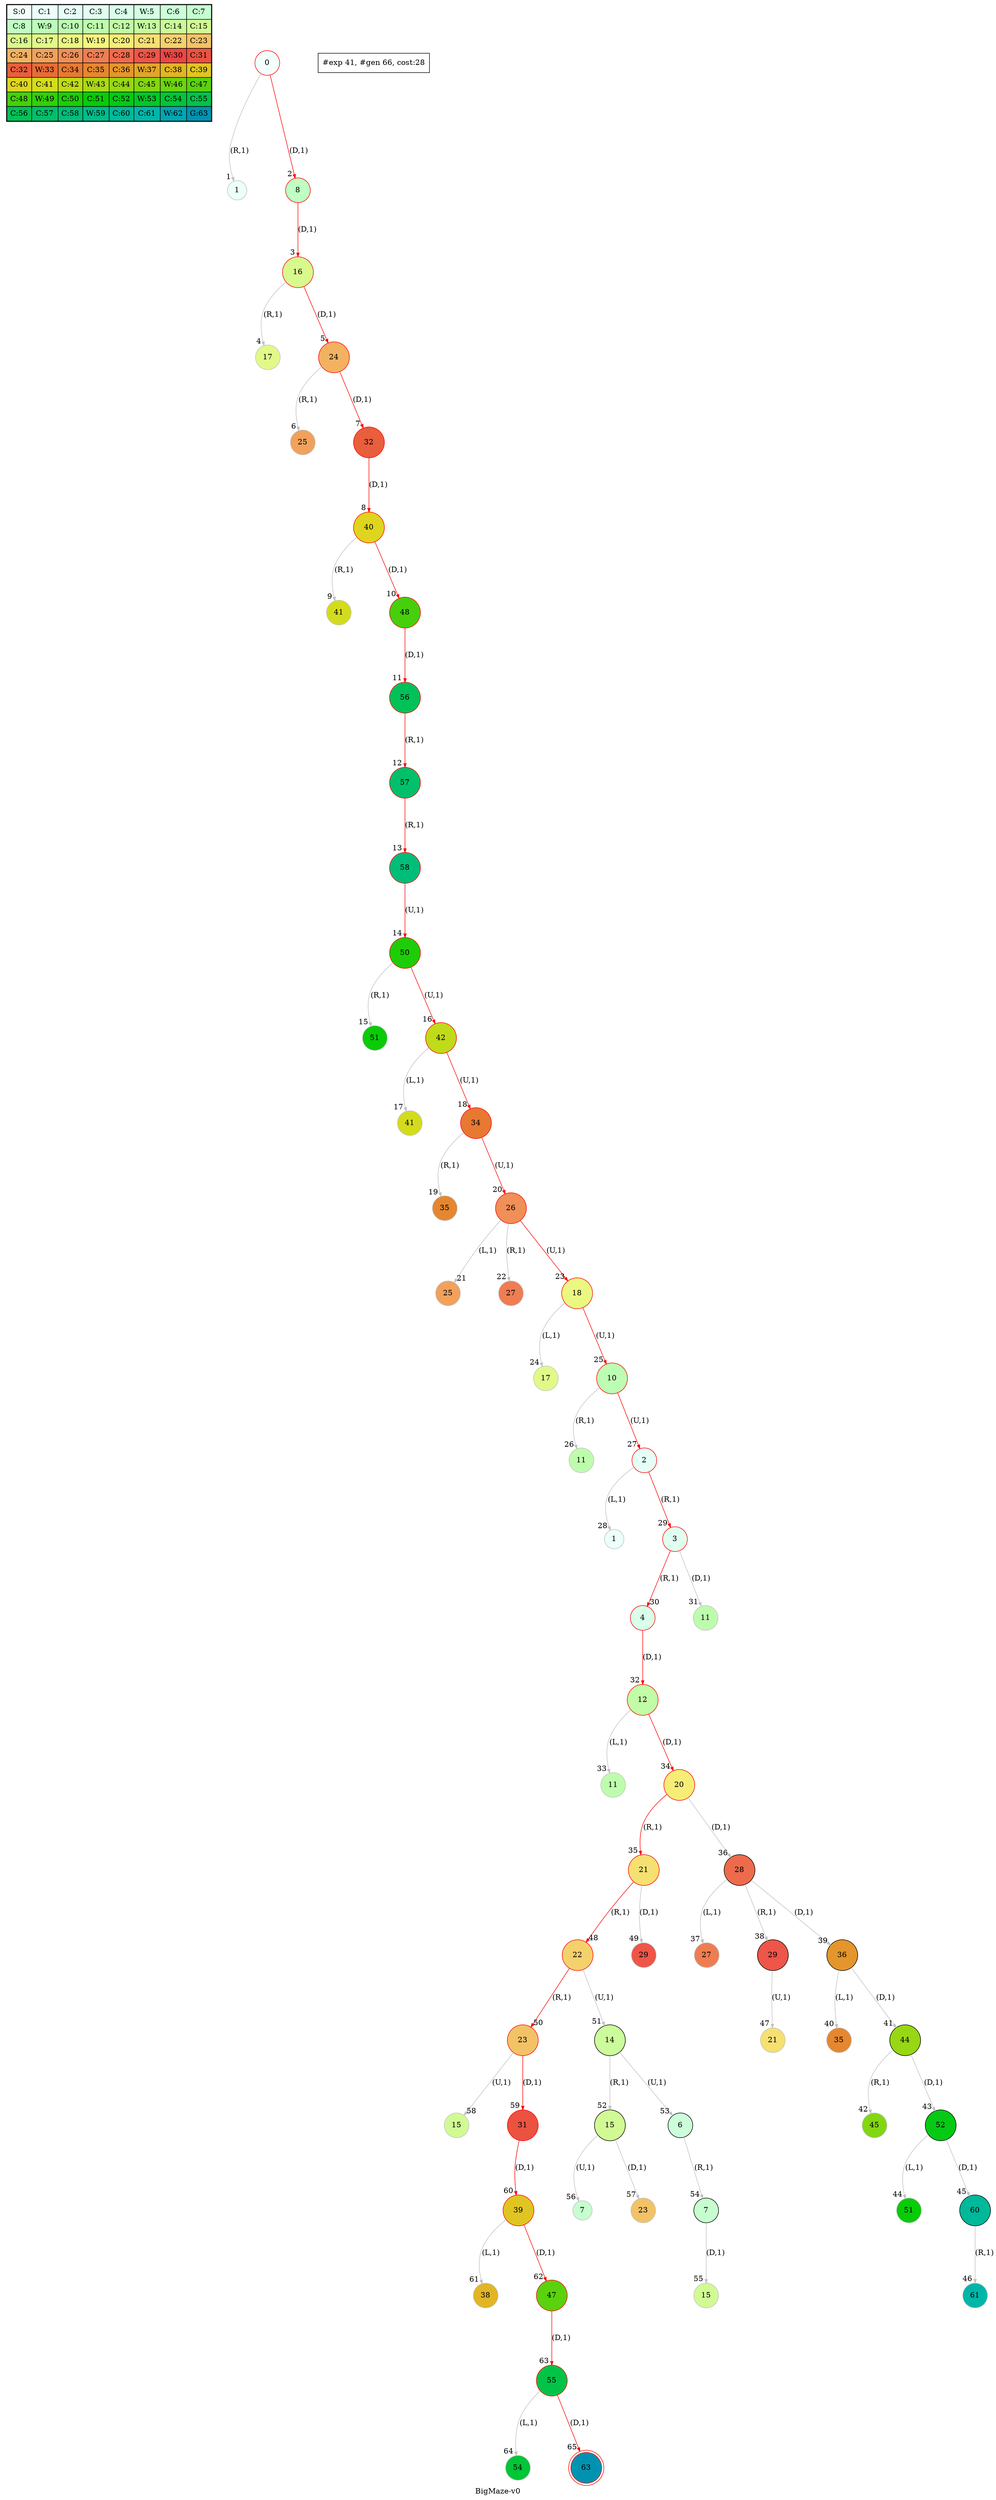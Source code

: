 digraph BigMaze { label="BigMaze-v0" nodesep=1 ranksep="1.2" node [shape=circle] edge [arrowsize=0.7] 
subgraph MAP {label=Map;map [shape=plaintext label=<<table border="1" cellpadding="5" cellspacing="0" cellborder="1"><tr><td bgcolor="0.46862745 0.04925994 0.99969645 1.        ">S:0</td><td bgcolor="0.45294118 0.07385253 0.99931706 1.        ">C:1</td><td bgcolor="0.4372549  0.09840028 0.99878599 1.        ">C:2</td><td bgcolor="0.42156863 0.12288829 0.99810333 1.        ">C:3</td><td bgcolor="0.40588235 0.1473017  0.99726917 1.        ">C:4</td><td bgcolor="0.39019608 0.17162568 0.99628365 1.        ">W:5</td><td bgcolor="0.3745098  0.19584547 0.99514692 1.        ">C:6</td><td bgcolor="0.35882353 0.21994636 0.99385914 1.        ">C:7</td></tr><tr><td bgcolor="0.34313725 0.24391372 0.99242051 1.        ">C:8</td><td bgcolor="0.32745098 0.267733   0.99083125 1.        ">W:9</td><td bgcolor="0.31176471 0.29138975 0.98909161 1.        ">C:10</td><td bgcolor="0.29607843 0.31486959 0.98720184 1.        ">C:11</td><td bgcolor="0.28039216 0.33815827 0.98516223 1.        ">C:12</td><td bgcolor="0.26470588 0.36124167 0.9829731  1.        ">W:13</td><td bgcolor="0.24901961 0.38410575 0.98063477 1.        ">C:14</td><td bgcolor="0.23333333 0.40673664 0.9781476  1.        ">C:15</td></tr><tr><td bgcolor="0.21764706 0.42912061 0.97551197 1.        ">C:16</td><td bgcolor="0.20196078 0.45124406 0.97272827 1.        ">C:17</td><td bgcolor="0.18627451 0.47309356 0.96979694 1.        ">C:18</td><td bgcolor="0.17058824 0.49465584 0.9667184  1.        ">W:19</td><td bgcolor="0.15490196 0.51591783 0.96349314 1.        ">C:20</td><td bgcolor="0.13921569 0.5368666  0.96012165 1.        ">C:21</td><td bgcolor="0.12352941 0.55748944 0.95660442 1.        ">C:22</td><td bgcolor="0.10784314 0.57777383 0.952942   1.        ">C:23</td></tr><tr><td bgcolor="0.09215686 0.59770746 0.94913494 1.        ">C:24</td><td bgcolor="0.07647059 0.61727822 0.94518383 1.        ">C:25</td><td bgcolor="0.06078431 0.63647424 0.94108925 1.        ">C:26</td><td bgcolor="0.04509804 0.65528385 0.93685184 1.        ">C:27</td><td bgcolor="0.02941176 0.67369564 0.93247223 1.        ">C:28</td><td bgcolor="0.01372549 0.69169844 0.92795109 1.        ">C:29</td><td bgcolor="0.00196078 0.70928131 0.92328911 1.        ">W:30</td><td bgcolor="0.01764706 0.72643357 0.91848699 1.        ">C:31</td></tr><tr><td bgcolor="0.03333333 0.74314483 0.91354546 1.        ">C:32</td><td bgcolor="0.04901961 0.75940492 0.90846527 1.        ">W:33</td><td bgcolor="0.06470588 0.77520398 0.9032472  1.        ">C:34</td><td bgcolor="0.08039216 0.79053241 0.89789203 1.        ">C:35</td><td bgcolor="0.09607843 0.80538092 0.89240058 1.        ">C:36</td><td bgcolor="0.11176471 0.81974048 0.88677369 1.        ">W:37</td><td bgcolor="0.12745098 0.83360239 0.88101219 1.        ">C:38</td><td bgcolor="0.14313725 0.84695821 0.87511698 1.        ">C:39</td></tr><tr><td bgcolor="0.15882353 0.85979985 0.86908895 1.        ">C:40</td><td bgcolor="0.1745098  0.87211951 0.862929   1.        ">C:41</td><td bgcolor="0.19019608 0.88390971 0.85663808 1.        ">C:42</td><td bgcolor="0.20588235 0.89516329 0.85021714 1.        ">W:43</td><td bgcolor="0.22156863 0.90587342 0.84366715 1.        ">C:44</td><td bgcolor="0.2372549  0.9160336  0.83698911 1.        ">C:45</td><td bgcolor="0.25294118 0.92563766 0.83018403 1.        ">W:46</td><td bgcolor="0.26862745 0.93467977 0.82325295 1.        ">C:47</td></tr><tr><td bgcolor="0.28431373 0.94315443 0.81619691 1.        ">C:48</td><td bgcolor="0.3        0.95105652 0.80901699 1.        ">W:49</td><td bgcolor="0.31568627 0.95838122 0.80171428 1.        ">C:50</td><td bgcolor="0.33137255 0.96512409 0.79428989 1.        ">C:51</td><td bgcolor="0.34705882 0.97128103 0.78674494 1.        ">C:52</td><td bgcolor="0.3627451  0.97684832 0.77908057 1.        ">W:53</td><td bgcolor="0.37843137 0.98182256 0.77129796 1.        ">C:54</td><td bgcolor="0.39411765 0.98620075 0.76339828 1.        ">C:55</td></tr><tr><td bgcolor="0.40980392 0.98998021 0.75538273 1.        ">C:56</td><td bgcolor="0.4254902  0.99315867 0.74725253 1.        ">C:57</td><td bgcolor="0.44117647 0.99573418 0.73900892 1.        ">C:58</td><td bgcolor="0.45686275 0.99770518 0.73065313 1.        ">W:59</td><td bgcolor="0.47254902 0.99907048 0.72218645 1.        ">C:60</td><td bgcolor="0.48823529 0.99982925 0.71361015 1.        ">C:61</td><td bgcolor="0.51176471 0.99982925 0.70054304 1.        ">W:62</td><td bgcolor="0.52745098 0.99907048 0.69169844 1.        ">G:63</td></tr></table>>]} 
"0_0" [label=0 style=filled color=grey fillcolor="0.46862745 0.04925994 0.99969645 1.        " ];  
"0_0" [label=" 0 " style=filled color=black color=red fillcolor="0.46862745 0.04925994 0.99969645 1.        " ];  "0_0.1-1" [label=1 style=filled color=grey fillcolor="0.45294118 0.07385253 0.99931706 1.        " ];   "0_0" -> "0_0.1-1" [label="(R,1)" headlabel=" 1 " color=grey ]; 
"0_0.8-3" [label=8 style=filled color=grey color=red fillcolor="0.34313725 0.24391372 0.99242051 1.        " ];   "0_0" -> "0_0.8-3" [label="(D,1)" headlabel=" 2 " color=grey color=red ]; 
"0_0.8-3" [label=" 8 " style=filled color=black color=red fillcolor="0.34313725 0.24391372 0.99242051 1.        " ];  "0_0.8.16-3" [label=16 style=filled color=grey color=red fillcolor="0.21764706 0.42912061 0.97551197 1.        " ];   "0_0.8-3" -> "0_0.8.16-3" [label="(D,1)" headlabel=" 3 " color=grey color=red ]; 
"0_0.8.16-3" [label=" 16 " style=filled color=black color=red fillcolor="0.21764706 0.42912061 0.97551197 1.        " ];  "0_0.8.16.17-1" [label=17 style=filled color=grey fillcolor="0.20196078 0.45124406 0.97272827 1.        " ];   "0_0.8.16-3" -> "0_0.8.16.17-1" [label="(R,1)" headlabel=" 4 " color=grey ]; 
"0_0.8.16.24-3" [label=24 style=filled color=grey color=red fillcolor="0.09215686 0.59770746 0.94913494 1.        " ];   "0_0.8.16-3" -> "0_0.8.16.24-3" [label="(D,1)" headlabel=" 5 " color=grey color=red ]; 
"0_0.8.16.24-3" [label=" 24 " style=filled color=black color=red fillcolor="0.09215686 0.59770746 0.94913494 1.        " ];  "0_0.8.16.24.25-1" [label=25 style=filled color=grey fillcolor="0.07647059 0.61727822 0.94518383 1.        " ];   "0_0.8.16.24-3" -> "0_0.8.16.24.25-1" [label="(R,1)" headlabel=" 6 " color=grey ]; 
"0_0.8.16.24.32-3" [label=32 style=filled color=grey color=red fillcolor="0.03333333 0.74314483 0.91354546 1.        " ];   "0_0.8.16.24-3" -> "0_0.8.16.24.32-3" [label="(D,1)" headlabel=" 7 " color=grey color=red ]; 
"0_0.8.16.24.32-3" [label=" 32 " style=filled color=black color=red fillcolor="0.03333333 0.74314483 0.91354546 1.        " ];  "0_0.8.16.24.32.40-3" [label=40 style=filled color=grey color=red fillcolor="0.15882353 0.85979985 0.86908895 1.        " ];   "0_0.8.16.24.32-3" -> "0_0.8.16.24.32.40-3" [label="(D,1)" headlabel=" 8 " color=grey color=red ]; 
"0_0.8.16.24.32.40-3" [label=" 40 " style=filled color=black color=red fillcolor="0.15882353 0.85979985 0.86908895 1.        " ];  "0_0.8.16.24.32.40.41-1" [label=41 style=filled color=grey fillcolor="0.1745098  0.87211951 0.862929   1.        " ];   "0_0.8.16.24.32.40-3" -> "0_0.8.16.24.32.40.41-1" [label="(R,1)" headlabel=" 9 " color=grey ]; 
"0_0.8.16.24.32.40.48-3" [label=48 style=filled color=grey color=red fillcolor="0.28431373 0.94315443 0.81619691 1.        " ];   "0_0.8.16.24.32.40-3" -> "0_0.8.16.24.32.40.48-3" [label="(D,1)" headlabel=" 10 " color=grey color=red ]; 
"0_0.8.16.24.32.40.48-3" [label=" 48 " style=filled color=black color=red fillcolor="0.28431373 0.94315443 0.81619691 1.        " ];  "0_0.8.16.24.32.40.48.56-3" [label=56 style=filled color=grey color=red fillcolor="0.40980392 0.98998021 0.75538273 1.        " ];   "0_0.8.16.24.32.40.48-3" -> "0_0.8.16.24.32.40.48.56-3" [label="(D,1)" headlabel=" 11 " color=grey color=red ]; 
"0_0.8.16.24.32.40.48.56-3" [label=" 56 " style=filled color=black color=red fillcolor="0.40980392 0.98998021 0.75538273 1.        " ];  "0_0.8.16.24.32.40.48.56.57-1" [label=57 style=filled color=grey color=red fillcolor="0.4254902  0.99315867 0.74725253 1.        " ];   "0_0.8.16.24.32.40.48.56-3" -> "0_0.8.16.24.32.40.48.56.57-1" [label="(R,1)" headlabel=" 12 " color=grey color=red ]; 
"0_0.8.16.24.32.40.48.56.57-1" [label=" 57 " style=filled color=black color=red fillcolor="0.4254902  0.99315867 0.74725253 1.        " ];  "0_0.8.16.24.32.40.48.56.57.58-1" [label=58 style=filled color=grey color=red fillcolor="0.44117647 0.99573418 0.73900892 1.        " ];   "0_0.8.16.24.32.40.48.56.57-1" -> "0_0.8.16.24.32.40.48.56.57.58-1" [label="(R,1)" headlabel=" 13 " color=grey color=red ]; 
"0_0.8.16.24.32.40.48.56.57.58-1" [label=" 58 " style=filled color=black color=red fillcolor="0.44117647 0.99573418 0.73900892 1.        " ];  "0_0.8.16.24.32.40.48.56.57.58.50-2" [label=50 style=filled color=grey color=red fillcolor="0.31568627 0.95838122 0.80171428 1.        " ];   "0_0.8.16.24.32.40.48.56.57.58-1" -> "0_0.8.16.24.32.40.48.56.57.58.50-2" [label="(U,1)" headlabel=" 14 " color=grey color=red ]; 
"0_0.8.16.24.32.40.48.56.57.58.50-2" [label=" 50 " style=filled color=black color=red fillcolor="0.31568627 0.95838122 0.80171428 1.        " ];  "0_0.8.16.24.32.40.48.56.57.58.50.51-1" [label=51 style=filled color=grey fillcolor="0.33137255 0.96512409 0.79428989 1.        " ];   "0_0.8.16.24.32.40.48.56.57.58.50-2" -> "0_0.8.16.24.32.40.48.56.57.58.50.51-1" [label="(R,1)" headlabel=" 15 " color=grey ]; 
"0_0.8.16.24.32.40.48.56.57.58.50.42-2" [label=42 style=filled color=grey color=red fillcolor="0.19019608 0.88390971 0.85663808 1.        " ];   "0_0.8.16.24.32.40.48.56.57.58.50-2" -> "0_0.8.16.24.32.40.48.56.57.58.50.42-2" [label="(U,1)" headlabel=" 16 " color=grey color=red ]; 
"0_0.8.16.24.32.40.48.56.57.58.50.42-2" [label=" 42 " style=filled color=black color=red fillcolor="0.19019608 0.88390971 0.85663808 1.        " ];  "0_0.8.16.24.32.40.48.56.57.58.50.42.41-0" [label=41 style=filled color=grey fillcolor="0.1745098  0.87211951 0.862929   1.        " ];   "0_0.8.16.24.32.40.48.56.57.58.50.42-2" -> "0_0.8.16.24.32.40.48.56.57.58.50.42.41-0" [label="(L,1)" headlabel=" 17 " color=grey ]; 
"0_0.8.16.24.32.40.48.56.57.58.50.42.34-2" [label=34 style=filled color=grey color=red fillcolor="0.06470588 0.77520398 0.9032472  1.        " ];   "0_0.8.16.24.32.40.48.56.57.58.50.42-2" -> "0_0.8.16.24.32.40.48.56.57.58.50.42.34-2" [label="(U,1)" headlabel=" 18 " color=grey color=red ]; 
"0_0.8.16.24.32.40.48.56.57.58.50.42.34-2" [label=" 34 " style=filled color=black color=red fillcolor="0.06470588 0.77520398 0.9032472  1.        " ];  "0_0.8.16.24.32.40.48.56.57.58.50.42.34.35-1" [label=35 style=filled color=grey fillcolor="0.08039216 0.79053241 0.89789203 1.        " ];   "0_0.8.16.24.32.40.48.56.57.58.50.42.34-2" -> "0_0.8.16.24.32.40.48.56.57.58.50.42.34.35-1" [label="(R,1)" headlabel=" 19 " color=grey ]; 
"0_0.8.16.24.32.40.48.56.57.58.50.42.34.26-2" [label=26 style=filled color=grey color=red fillcolor="0.06078431 0.63647424 0.94108925 1.        " ];   "0_0.8.16.24.32.40.48.56.57.58.50.42.34-2" -> "0_0.8.16.24.32.40.48.56.57.58.50.42.34.26-2" [label="(U,1)" headlabel=" 20 " color=grey color=red ]; 
"0_0.8.16.24.32.40.48.56.57.58.50.42.34.26-2" [label=" 26 " style=filled color=black color=red fillcolor="0.06078431 0.63647424 0.94108925 1.        " ];  "0_0.8.16.24.32.40.48.56.57.58.50.42.34.26.25-0" [label=25 style=filled color=grey fillcolor="0.07647059 0.61727822 0.94518383 1.        " ];   "0_0.8.16.24.32.40.48.56.57.58.50.42.34.26-2" -> "0_0.8.16.24.32.40.48.56.57.58.50.42.34.26.25-0" [label="(L,1)" headlabel=" 21 " color=grey ]; 
"0_0.8.16.24.32.40.48.56.57.58.50.42.34.26.27-1" [label=27 style=filled color=grey fillcolor="0.04509804 0.65528385 0.93685184 1.        " ];   "0_0.8.16.24.32.40.48.56.57.58.50.42.34.26-2" -> "0_0.8.16.24.32.40.48.56.57.58.50.42.34.26.27-1" [label="(R,1)" headlabel=" 22 " color=grey ]; 
"0_0.8.16.24.32.40.48.56.57.58.50.42.34.26.18-2" [label=18 style=filled color=grey color=red fillcolor="0.18627451 0.47309356 0.96979694 1.        " ];   "0_0.8.16.24.32.40.48.56.57.58.50.42.34.26-2" -> "0_0.8.16.24.32.40.48.56.57.58.50.42.34.26.18-2" [label="(U,1)" headlabel=" 23 " color=grey color=red ]; 
"0_0.8.16.24.32.40.48.56.57.58.50.42.34.26.18-2" [label=" 18 " style=filled color=black color=red fillcolor="0.18627451 0.47309356 0.96979694 1.        " ];  "0_0.8.16.24.32.40.48.56.57.58.50.42.34.26.18.17-0" [label=17 style=filled color=grey fillcolor="0.20196078 0.45124406 0.97272827 1.        " ];   "0_0.8.16.24.32.40.48.56.57.58.50.42.34.26.18-2" -> "0_0.8.16.24.32.40.48.56.57.58.50.42.34.26.18.17-0" [label="(L,1)" headlabel=" 24 " color=grey ]; 
"0_0.8.16.24.32.40.48.56.57.58.50.42.34.26.18.10-2" [label=10 style=filled color=grey color=red fillcolor="0.31176471 0.29138975 0.98909161 1.        " ];   "0_0.8.16.24.32.40.48.56.57.58.50.42.34.26.18-2" -> "0_0.8.16.24.32.40.48.56.57.58.50.42.34.26.18.10-2" [label="(U,1)" headlabel=" 25 " color=grey color=red ]; 
"0_0.8.16.24.32.40.48.56.57.58.50.42.34.26.18.10-2" [label=" 10 " style=filled color=black color=red fillcolor="0.31176471 0.29138975 0.98909161 1.        " ];  "0_0.8.16.24.32.40.48.56.57.58.50.42.34.26.18.10.11-1" [label=11 style=filled color=grey fillcolor="0.29607843 0.31486959 0.98720184 1.        " ];   "0_0.8.16.24.32.40.48.56.57.58.50.42.34.26.18.10-2" -> "0_0.8.16.24.32.40.48.56.57.58.50.42.34.26.18.10.11-1" [label="(R,1)" headlabel=" 26 " color=grey ]; 
"0_0.8.16.24.32.40.48.56.57.58.50.42.34.26.18.10.2-2" [label=2 style=filled color=grey color=red fillcolor="0.4372549  0.09840028 0.99878599 1.        " ];   "0_0.8.16.24.32.40.48.56.57.58.50.42.34.26.18.10-2" -> "0_0.8.16.24.32.40.48.56.57.58.50.42.34.26.18.10.2-2" [label="(U,1)" headlabel=" 27 " color=grey color=red ]; 
"0_0.8.16.24.32.40.48.56.57.58.50.42.34.26.18.10.2-2" [label=" 2 " style=filled color=black color=red fillcolor="0.4372549  0.09840028 0.99878599 1.        " ];  "0_0.8.16.24.32.40.48.56.57.58.50.42.34.26.18.10.2.1-0" [label=1 style=filled color=grey fillcolor="0.45294118 0.07385253 0.99931706 1.        " ];   "0_0.8.16.24.32.40.48.56.57.58.50.42.34.26.18.10.2-2" -> "0_0.8.16.24.32.40.48.56.57.58.50.42.34.26.18.10.2.1-0" [label="(L,1)" headlabel=" 28 " color=grey ]; 
"0_0.8.16.24.32.40.48.56.57.58.50.42.34.26.18.10.2.3-1" [label=3 style=filled color=grey color=red fillcolor="0.42156863 0.12288829 0.99810333 1.        " ];   "0_0.8.16.24.32.40.48.56.57.58.50.42.34.26.18.10.2-2" -> "0_0.8.16.24.32.40.48.56.57.58.50.42.34.26.18.10.2.3-1" [label="(R,1)" headlabel=" 29 " color=grey color=red ]; 
"0_0.8.16.24.32.40.48.56.57.58.50.42.34.26.18.10.2.3-1" [label=" 3 " style=filled color=black color=red fillcolor="0.42156863 0.12288829 0.99810333 1.        " ];  "0_0.8.16.24.32.40.48.56.57.58.50.42.34.26.18.10.2.3.4-1" [label=4 style=filled color=grey color=red fillcolor="0.40588235 0.1473017  0.99726917 1.        " ];   "0_0.8.16.24.32.40.48.56.57.58.50.42.34.26.18.10.2.3-1" -> "0_0.8.16.24.32.40.48.56.57.58.50.42.34.26.18.10.2.3.4-1" [label="(R,1)" headlabel=" 30 " color=grey color=red ]; 
"0_0.8.16.24.32.40.48.56.57.58.50.42.34.26.18.10.2.3.11-3" [label=11 style=filled color=grey fillcolor="0.29607843 0.31486959 0.98720184 1.        " ];   "0_0.8.16.24.32.40.48.56.57.58.50.42.34.26.18.10.2.3-1" -> "0_0.8.16.24.32.40.48.56.57.58.50.42.34.26.18.10.2.3.11-3" [label="(D,1)" headlabel=" 31 " color=grey ]; 
"0_0.8.16.24.32.40.48.56.57.58.50.42.34.26.18.10.2.3.4-1" [label=" 4 " style=filled color=black color=red fillcolor="0.40588235 0.1473017  0.99726917 1.        " ];  "0_0.8.16.24.32.40.48.56.57.58.50.42.34.26.18.10.2.3.4.12-3" [label=12 style=filled color=grey color=red fillcolor="0.28039216 0.33815827 0.98516223 1.        " ];   "0_0.8.16.24.32.40.48.56.57.58.50.42.34.26.18.10.2.3.4-1" -> "0_0.8.16.24.32.40.48.56.57.58.50.42.34.26.18.10.2.3.4.12-3" [label="(D,1)" headlabel=" 32 " color=grey color=red ]; 
"0_0.8.16.24.32.40.48.56.57.58.50.42.34.26.18.10.2.3.4.12-3" [label=" 12 " style=filled color=black color=red fillcolor="0.28039216 0.33815827 0.98516223 1.        " ];  "0_0.8.16.24.32.40.48.56.57.58.50.42.34.26.18.10.2.3.4.12.11-0" [label=11 style=filled color=grey fillcolor="0.29607843 0.31486959 0.98720184 1.        " ];   "0_0.8.16.24.32.40.48.56.57.58.50.42.34.26.18.10.2.3.4.12-3" -> "0_0.8.16.24.32.40.48.56.57.58.50.42.34.26.18.10.2.3.4.12.11-0" [label="(L,1)" headlabel=" 33 " color=grey ]; 
"0_0.8.16.24.32.40.48.56.57.58.50.42.34.26.18.10.2.3.4.12.20-3" [label=20 style=filled color=grey color=red fillcolor="0.15490196 0.51591783 0.96349314 1.        " ];   "0_0.8.16.24.32.40.48.56.57.58.50.42.34.26.18.10.2.3.4.12-3" -> "0_0.8.16.24.32.40.48.56.57.58.50.42.34.26.18.10.2.3.4.12.20-3" [label="(D,1)" headlabel=" 34 " color=grey color=red ]; 
"0_0.8.16.24.32.40.48.56.57.58.50.42.34.26.18.10.2.3.4.12.20-3" [label=" 20 " style=filled color=black color=red fillcolor="0.15490196 0.51591783 0.96349314 1.        " ];  "0_0.8.16.24.32.40.48.56.57.58.50.42.34.26.18.10.2.3.4.12.20.21-1" [label=21 style=filled color=grey color=red fillcolor="0.13921569 0.5368666  0.96012165 1.        " ];   "0_0.8.16.24.32.40.48.56.57.58.50.42.34.26.18.10.2.3.4.12.20-3" -> "0_0.8.16.24.32.40.48.56.57.58.50.42.34.26.18.10.2.3.4.12.20.21-1" [label="(R,1)" headlabel=" 35 " color=grey color=red ]; 
"0_0.8.16.24.32.40.48.56.57.58.50.42.34.26.18.10.2.3.4.12.20.28-3" [label=28 style=filled color=grey fillcolor="0.02941176 0.67369564 0.93247223 1.        " ];   "0_0.8.16.24.32.40.48.56.57.58.50.42.34.26.18.10.2.3.4.12.20-3" -> "0_0.8.16.24.32.40.48.56.57.58.50.42.34.26.18.10.2.3.4.12.20.28-3" [label="(D,1)" headlabel=" 36 " color=grey ]; 
"0_0.8.16.24.32.40.48.56.57.58.50.42.34.26.18.10.2.3.4.12.20.28-3" [label=" 28 " style=filled color=black fillcolor="0.02941176 0.67369564 0.93247223 1.        " ];  "0_0.8.16.24.32.40.48.56.57.58.50.42.34.26.18.10.2.3.4.12.20.28.27-0" [label=27 style=filled color=grey fillcolor="0.04509804 0.65528385 0.93685184 1.        " ];   "0_0.8.16.24.32.40.48.56.57.58.50.42.34.26.18.10.2.3.4.12.20.28-3" -> "0_0.8.16.24.32.40.48.56.57.58.50.42.34.26.18.10.2.3.4.12.20.28.27-0" [label="(L,1)" headlabel=" 37 " color=grey ]; 
"0_0.8.16.24.32.40.48.56.57.58.50.42.34.26.18.10.2.3.4.12.20.28.29-1" [label=29 style=filled color=grey fillcolor="0.01372549 0.69169844 0.92795109 1.        " ];   "0_0.8.16.24.32.40.48.56.57.58.50.42.34.26.18.10.2.3.4.12.20.28-3" -> "0_0.8.16.24.32.40.48.56.57.58.50.42.34.26.18.10.2.3.4.12.20.28.29-1" [label="(R,1)" headlabel=" 38 " color=grey ]; 
"0_0.8.16.24.32.40.48.56.57.58.50.42.34.26.18.10.2.3.4.12.20.28.36-3" [label=36 style=filled color=grey fillcolor="0.09607843 0.80538092 0.89240058 1.        " ];   "0_0.8.16.24.32.40.48.56.57.58.50.42.34.26.18.10.2.3.4.12.20.28-3" -> "0_0.8.16.24.32.40.48.56.57.58.50.42.34.26.18.10.2.3.4.12.20.28.36-3" [label="(D,1)" headlabel=" 39 " color=grey ]; 
"0_0.8.16.24.32.40.48.56.57.58.50.42.34.26.18.10.2.3.4.12.20.28.36-3" [label=" 36 " style=filled color=black fillcolor="0.09607843 0.80538092 0.89240058 1.        " ];  "0_0.8.16.24.32.40.48.56.57.58.50.42.34.26.18.10.2.3.4.12.20.28.36.35-0" [label=35 style=filled color=grey fillcolor="0.08039216 0.79053241 0.89789203 1.        " ];   "0_0.8.16.24.32.40.48.56.57.58.50.42.34.26.18.10.2.3.4.12.20.28.36-3" -> "0_0.8.16.24.32.40.48.56.57.58.50.42.34.26.18.10.2.3.4.12.20.28.36.35-0" [label="(L,1)" headlabel=" 40 " color=grey ]; 
"0_0.8.16.24.32.40.48.56.57.58.50.42.34.26.18.10.2.3.4.12.20.28.36.44-3" [label=44 style=filled color=grey fillcolor="0.22156863 0.90587342 0.84366715 1.        " ];   "0_0.8.16.24.32.40.48.56.57.58.50.42.34.26.18.10.2.3.4.12.20.28.36-3" -> "0_0.8.16.24.32.40.48.56.57.58.50.42.34.26.18.10.2.3.4.12.20.28.36.44-3" [label="(D,1)" headlabel=" 41 " color=grey ]; 
"0_0.8.16.24.32.40.48.56.57.58.50.42.34.26.18.10.2.3.4.12.20.28.36.44-3" [label=" 44 " style=filled color=black fillcolor="0.22156863 0.90587342 0.84366715 1.        " ];  "0_0.8.16.24.32.40.48.56.57.58.50.42.34.26.18.10.2.3.4.12.20.28.36.44.45-1" [label=45 style=filled color=grey fillcolor="0.2372549  0.9160336  0.83698911 1.        " ];   "0_0.8.16.24.32.40.48.56.57.58.50.42.34.26.18.10.2.3.4.12.20.28.36.44-3" -> "0_0.8.16.24.32.40.48.56.57.58.50.42.34.26.18.10.2.3.4.12.20.28.36.44.45-1" [label="(R,1)" headlabel=" 42 " color=grey ]; 
"0_0.8.16.24.32.40.48.56.57.58.50.42.34.26.18.10.2.3.4.12.20.28.36.44.52-3" [label=52 style=filled color=grey fillcolor="0.34705882 0.97128103 0.78674494 1.        " ];   "0_0.8.16.24.32.40.48.56.57.58.50.42.34.26.18.10.2.3.4.12.20.28.36.44-3" -> "0_0.8.16.24.32.40.48.56.57.58.50.42.34.26.18.10.2.3.4.12.20.28.36.44.52-3" [label="(D,1)" headlabel=" 43 " color=grey ]; 
"0_0.8.16.24.32.40.48.56.57.58.50.42.34.26.18.10.2.3.4.12.20.28.36.44.52-3" [label=" 52 " style=filled color=black fillcolor="0.34705882 0.97128103 0.78674494 1.        " ];  "0_0.8.16.24.32.40.48.56.57.58.50.42.34.26.18.10.2.3.4.12.20.28.36.44.52.51-0" [label=51 style=filled color=grey fillcolor="0.33137255 0.96512409 0.79428989 1.        " ];   "0_0.8.16.24.32.40.48.56.57.58.50.42.34.26.18.10.2.3.4.12.20.28.36.44.52-3" -> "0_0.8.16.24.32.40.48.56.57.58.50.42.34.26.18.10.2.3.4.12.20.28.36.44.52.51-0" [label="(L,1)" headlabel=" 44 " color=grey ]; 
"0_0.8.16.24.32.40.48.56.57.58.50.42.34.26.18.10.2.3.4.12.20.28.36.44.52.60-3" [label=60 style=filled color=grey fillcolor="0.47254902 0.99907048 0.72218645 1.        " ];   "0_0.8.16.24.32.40.48.56.57.58.50.42.34.26.18.10.2.3.4.12.20.28.36.44.52-3" -> "0_0.8.16.24.32.40.48.56.57.58.50.42.34.26.18.10.2.3.4.12.20.28.36.44.52.60-3" [label="(D,1)" headlabel=" 45 " color=grey ]; 
"0_0.8.16.24.32.40.48.56.57.58.50.42.34.26.18.10.2.3.4.12.20.28.36.44.52.60-3" [label=" 60 " style=filled color=black fillcolor="0.47254902 0.99907048 0.72218645 1.        " ];  "0_0.8.16.24.32.40.48.56.57.58.50.42.34.26.18.10.2.3.4.12.20.28.36.44.52.60.61-1" [label=61 style=filled color=grey fillcolor="0.48823529 0.99982925 0.71361015 1.        " ];   "0_0.8.16.24.32.40.48.56.57.58.50.42.34.26.18.10.2.3.4.12.20.28.36.44.52.60-3" -> "0_0.8.16.24.32.40.48.56.57.58.50.42.34.26.18.10.2.3.4.12.20.28.36.44.52.60.61-1" [label="(R,1)" headlabel=" 46 " color=grey ]; 
"0_0.8.16.24.32.40.48.56.57.58.50.42.34.26.18.10.2.3.4.12.20.28.29-1" [label=" 29 " style=filled color=black fillcolor="0.01372549 0.69169844 0.92795109 1.        " ];  "0_0.8.16.24.32.40.48.56.57.58.50.42.34.26.18.10.2.3.4.12.20.28.29.21-2" [label=21 style=filled color=grey fillcolor="0.13921569 0.5368666  0.96012165 1.        " ];   "0_0.8.16.24.32.40.48.56.57.58.50.42.34.26.18.10.2.3.4.12.20.28.29-1" -> "0_0.8.16.24.32.40.48.56.57.58.50.42.34.26.18.10.2.3.4.12.20.28.29.21-2" [label="(U,1)" headlabel=" 47 " color=grey ]; 
"0_0.8.16.24.32.40.48.56.57.58.50.42.34.26.18.10.2.3.4.12.20.21-1" [label=" 21 " style=filled color=black color=red fillcolor="0.13921569 0.5368666  0.96012165 1.        " ];  "0_0.8.16.24.32.40.48.56.57.58.50.42.34.26.18.10.2.3.4.12.20.21.22-1" [label=22 style=filled color=grey color=red fillcolor="0.12352941 0.55748944 0.95660442 1.        " ];   "0_0.8.16.24.32.40.48.56.57.58.50.42.34.26.18.10.2.3.4.12.20.21-1" -> "0_0.8.16.24.32.40.48.56.57.58.50.42.34.26.18.10.2.3.4.12.20.21.22-1" [label="(R,1)" headlabel=" 48 " color=grey color=red ]; 
"0_0.8.16.24.32.40.48.56.57.58.50.42.34.26.18.10.2.3.4.12.20.21.29-3" [label=29 style=filled color=grey fillcolor="0.01372549 0.69169844 0.92795109 1.        " ];   "0_0.8.16.24.32.40.48.56.57.58.50.42.34.26.18.10.2.3.4.12.20.21-1" -> "0_0.8.16.24.32.40.48.56.57.58.50.42.34.26.18.10.2.3.4.12.20.21.29-3" [label="(D,1)" headlabel=" 49 " color=grey ]; 
"0_0.8.16.24.32.40.48.56.57.58.50.42.34.26.18.10.2.3.4.12.20.21.22-1" [label=" 22 " style=filled color=black color=red fillcolor="0.12352941 0.55748944 0.95660442 1.        " ];  "0_0.8.16.24.32.40.48.56.57.58.50.42.34.26.18.10.2.3.4.12.20.21.22.23-1" [label=23 style=filled color=grey color=red fillcolor="0.10784314 0.57777383 0.952942   1.        " ];   "0_0.8.16.24.32.40.48.56.57.58.50.42.34.26.18.10.2.3.4.12.20.21.22-1" -> "0_0.8.16.24.32.40.48.56.57.58.50.42.34.26.18.10.2.3.4.12.20.21.22.23-1" [label="(R,1)" headlabel=" 50 " color=grey color=red ]; 
"0_0.8.16.24.32.40.48.56.57.58.50.42.34.26.18.10.2.3.4.12.20.21.22.14-2" [label=14 style=filled color=grey fillcolor="0.24901961 0.38410575 0.98063477 1.        " ];   "0_0.8.16.24.32.40.48.56.57.58.50.42.34.26.18.10.2.3.4.12.20.21.22-1" -> "0_0.8.16.24.32.40.48.56.57.58.50.42.34.26.18.10.2.3.4.12.20.21.22.14-2" [label="(U,1)" headlabel=" 51 " color=grey ]; 
"0_0.8.16.24.32.40.48.56.57.58.50.42.34.26.18.10.2.3.4.12.20.21.22.14-2" [label=" 14 " style=filled color=black fillcolor="0.24901961 0.38410575 0.98063477 1.        " ];  "0_0.8.16.24.32.40.48.56.57.58.50.42.34.26.18.10.2.3.4.12.20.21.22.14.15-1" [label=15 style=filled color=grey fillcolor="0.23333333 0.40673664 0.9781476  1.        " ];   "0_0.8.16.24.32.40.48.56.57.58.50.42.34.26.18.10.2.3.4.12.20.21.22.14-2" -> "0_0.8.16.24.32.40.48.56.57.58.50.42.34.26.18.10.2.3.4.12.20.21.22.14.15-1" [label="(R,1)" headlabel=" 52 " color=grey ]; 
"0_0.8.16.24.32.40.48.56.57.58.50.42.34.26.18.10.2.3.4.12.20.21.22.14.6-2" [label=6 style=filled color=grey fillcolor="0.3745098  0.19584547 0.99514692 1.        " ];   "0_0.8.16.24.32.40.48.56.57.58.50.42.34.26.18.10.2.3.4.12.20.21.22.14-2" -> "0_0.8.16.24.32.40.48.56.57.58.50.42.34.26.18.10.2.3.4.12.20.21.22.14.6-2" [label="(U,1)" headlabel=" 53 " color=grey ]; 
"0_0.8.16.24.32.40.48.56.57.58.50.42.34.26.18.10.2.3.4.12.20.21.22.14.6-2" [label=" 6 " style=filled color=black fillcolor="0.3745098  0.19584547 0.99514692 1.        " ];  "0_0.8.16.24.32.40.48.56.57.58.50.42.34.26.18.10.2.3.4.12.20.21.22.14.6.7-1" [label=7 style=filled color=grey fillcolor="0.35882353 0.21994636 0.99385914 1.        " ];   "0_0.8.16.24.32.40.48.56.57.58.50.42.34.26.18.10.2.3.4.12.20.21.22.14.6-2" -> "0_0.8.16.24.32.40.48.56.57.58.50.42.34.26.18.10.2.3.4.12.20.21.22.14.6.7-1" [label="(R,1)" headlabel=" 54 " color=grey ]; 
"0_0.8.16.24.32.40.48.56.57.58.50.42.34.26.18.10.2.3.4.12.20.21.22.14.6.7-1" [label=" 7 " style=filled color=black fillcolor="0.35882353 0.21994636 0.99385914 1.        " ];  "0_0.8.16.24.32.40.48.56.57.58.50.42.34.26.18.10.2.3.4.12.20.21.22.14.6.7.15-3" [label=15 style=filled color=grey fillcolor="0.23333333 0.40673664 0.9781476  1.        " ];   "0_0.8.16.24.32.40.48.56.57.58.50.42.34.26.18.10.2.3.4.12.20.21.22.14.6.7-1" -> "0_0.8.16.24.32.40.48.56.57.58.50.42.34.26.18.10.2.3.4.12.20.21.22.14.6.7.15-3" [label="(D,1)" headlabel=" 55 " color=grey ]; 
"0_0.8.16.24.32.40.48.56.57.58.50.42.34.26.18.10.2.3.4.12.20.21.22.14.15-1" [label=" 15 " style=filled color=black fillcolor="0.23333333 0.40673664 0.9781476  1.        " ];  "0_0.8.16.24.32.40.48.56.57.58.50.42.34.26.18.10.2.3.4.12.20.21.22.14.15.7-2" [label=7 style=filled color=grey fillcolor="0.35882353 0.21994636 0.99385914 1.        " ];   "0_0.8.16.24.32.40.48.56.57.58.50.42.34.26.18.10.2.3.4.12.20.21.22.14.15-1" -> "0_0.8.16.24.32.40.48.56.57.58.50.42.34.26.18.10.2.3.4.12.20.21.22.14.15.7-2" [label="(U,1)" headlabel=" 56 " color=grey ]; 
"0_0.8.16.24.32.40.48.56.57.58.50.42.34.26.18.10.2.3.4.12.20.21.22.14.15.23-3" [label=23 style=filled color=grey fillcolor="0.10784314 0.57777383 0.952942   1.        " ];   "0_0.8.16.24.32.40.48.56.57.58.50.42.34.26.18.10.2.3.4.12.20.21.22.14.15-1" -> "0_0.8.16.24.32.40.48.56.57.58.50.42.34.26.18.10.2.3.4.12.20.21.22.14.15.23-3" [label="(D,1)" headlabel=" 57 " color=grey ]; 
"0_0.8.16.24.32.40.48.56.57.58.50.42.34.26.18.10.2.3.4.12.20.21.22.23-1" [label=" 23 " style=filled color=black color=red fillcolor="0.10784314 0.57777383 0.952942   1.        " ];  "0_0.8.16.24.32.40.48.56.57.58.50.42.34.26.18.10.2.3.4.12.20.21.22.23.15-2" [label=15 style=filled color=grey fillcolor="0.23333333 0.40673664 0.9781476  1.        " ];   "0_0.8.16.24.32.40.48.56.57.58.50.42.34.26.18.10.2.3.4.12.20.21.22.23-1" -> "0_0.8.16.24.32.40.48.56.57.58.50.42.34.26.18.10.2.3.4.12.20.21.22.23.15-2" [label="(U,1)" headlabel=" 58 " color=grey ]; 
"0_0.8.16.24.32.40.48.56.57.58.50.42.34.26.18.10.2.3.4.12.20.21.22.23.31-3" [label=31 style=filled color=grey color=red fillcolor="0.01764706 0.72643357 0.91848699 1.        " ];   "0_0.8.16.24.32.40.48.56.57.58.50.42.34.26.18.10.2.3.4.12.20.21.22.23-1" -> "0_0.8.16.24.32.40.48.56.57.58.50.42.34.26.18.10.2.3.4.12.20.21.22.23.31-3" [label="(D,1)" headlabel=" 59 " color=grey color=red ]; 
"0_0.8.16.24.32.40.48.56.57.58.50.42.34.26.18.10.2.3.4.12.20.21.22.23.31-3" [label=" 31 " style=filled color=black color=red fillcolor="0.01764706 0.72643357 0.91848699 1.        " ];  "0_0.8.16.24.32.40.48.56.57.58.50.42.34.26.18.10.2.3.4.12.20.21.22.23.31.39-3" [label=39 style=filled color=grey color=red fillcolor="0.14313725 0.84695821 0.87511698 1.        " ];   "0_0.8.16.24.32.40.48.56.57.58.50.42.34.26.18.10.2.3.4.12.20.21.22.23.31-3" -> "0_0.8.16.24.32.40.48.56.57.58.50.42.34.26.18.10.2.3.4.12.20.21.22.23.31.39-3" [label="(D,1)" headlabel=" 60 " color=grey color=red ]; 
"0_0.8.16.24.32.40.48.56.57.58.50.42.34.26.18.10.2.3.4.12.20.21.22.23.31.39-3" [label=" 39 " style=filled color=black color=red fillcolor="0.14313725 0.84695821 0.87511698 1.        " ];  "0_0.8.16.24.32.40.48.56.57.58.50.42.34.26.18.10.2.3.4.12.20.21.22.23.31.39.38-0" [label=38 style=filled color=grey fillcolor="0.12745098 0.83360239 0.88101219 1.        " ];   "0_0.8.16.24.32.40.48.56.57.58.50.42.34.26.18.10.2.3.4.12.20.21.22.23.31.39-3" -> "0_0.8.16.24.32.40.48.56.57.58.50.42.34.26.18.10.2.3.4.12.20.21.22.23.31.39.38-0" [label="(L,1)" headlabel=" 61 " color=grey ]; 
"0_0.8.16.24.32.40.48.56.57.58.50.42.34.26.18.10.2.3.4.12.20.21.22.23.31.39.47-3" [label=47 style=filled color=grey color=red fillcolor="0.26862745 0.93467977 0.82325295 1.        " ];   "0_0.8.16.24.32.40.48.56.57.58.50.42.34.26.18.10.2.3.4.12.20.21.22.23.31.39-3" -> "0_0.8.16.24.32.40.48.56.57.58.50.42.34.26.18.10.2.3.4.12.20.21.22.23.31.39.47-3" [label="(D,1)" headlabel=" 62 " color=grey color=red ]; 
"0_0.8.16.24.32.40.48.56.57.58.50.42.34.26.18.10.2.3.4.12.20.21.22.23.31.39.47-3" [label=" 47 " style=filled color=black color=red fillcolor="0.26862745 0.93467977 0.82325295 1.        " ];  "0_0.8.16.24.32.40.48.56.57.58.50.42.34.26.18.10.2.3.4.12.20.21.22.23.31.39.47.55-3" [label=55 style=filled color=grey color=red fillcolor="0.39411765 0.98620075 0.76339828 1.        " ];   "0_0.8.16.24.32.40.48.56.57.58.50.42.34.26.18.10.2.3.4.12.20.21.22.23.31.39.47-3" -> "0_0.8.16.24.32.40.48.56.57.58.50.42.34.26.18.10.2.3.4.12.20.21.22.23.31.39.47.55-3" [label="(D,1)" headlabel=" 63 " color=grey color=red ]; 
"0_0.8.16.24.32.40.48.56.57.58.50.42.34.26.18.10.2.3.4.12.20.21.22.23.31.39.47.55-3" [label=" 55 " style=filled color=black color=red fillcolor="0.39411765 0.98620075 0.76339828 1.        " ];  "0_0.8.16.24.32.40.48.56.57.58.50.42.34.26.18.10.2.3.4.12.20.21.22.23.31.39.47.55.54-0" [label=54 style=filled color=grey fillcolor="0.37843137 0.98182256 0.77129796 1.        " ];   "0_0.8.16.24.32.40.48.56.57.58.50.42.34.26.18.10.2.3.4.12.20.21.22.23.31.39.47.55-3" -> "0_0.8.16.24.32.40.48.56.57.58.50.42.34.26.18.10.2.3.4.12.20.21.22.23.31.39.47.55.54-0" [label="(L,1)" headlabel=" 64 " color=grey ]; 
"0_0.8.16.24.32.40.48.56.57.58.50.42.34.26.18.10.2.3.4.12.20.21.22.23.31.39.47.55.63-3" [label=" 63 " style=filled color=black color=red fillcolor="0.52745098 0.99907048 0.69169844 1.        " peripheries=2]; /*GOALSTATE*/  "0_0.8.16.24.32.40.48.56.57.58.50.42.34.26.18.10.2.3.4.12.20.21.22.23.31.39.47.55-3" -> "0_0.8.16.24.32.40.48.56.57.58.50.42.34.26.18.10.2.3.4.12.20.21.22.23.31.39.47.55.63-3" [label="(D,1)" headlabel=" 65 " color=grey color=red ];
"#exp 41, #gen 66, cost:28" [ shape=box ]; }
